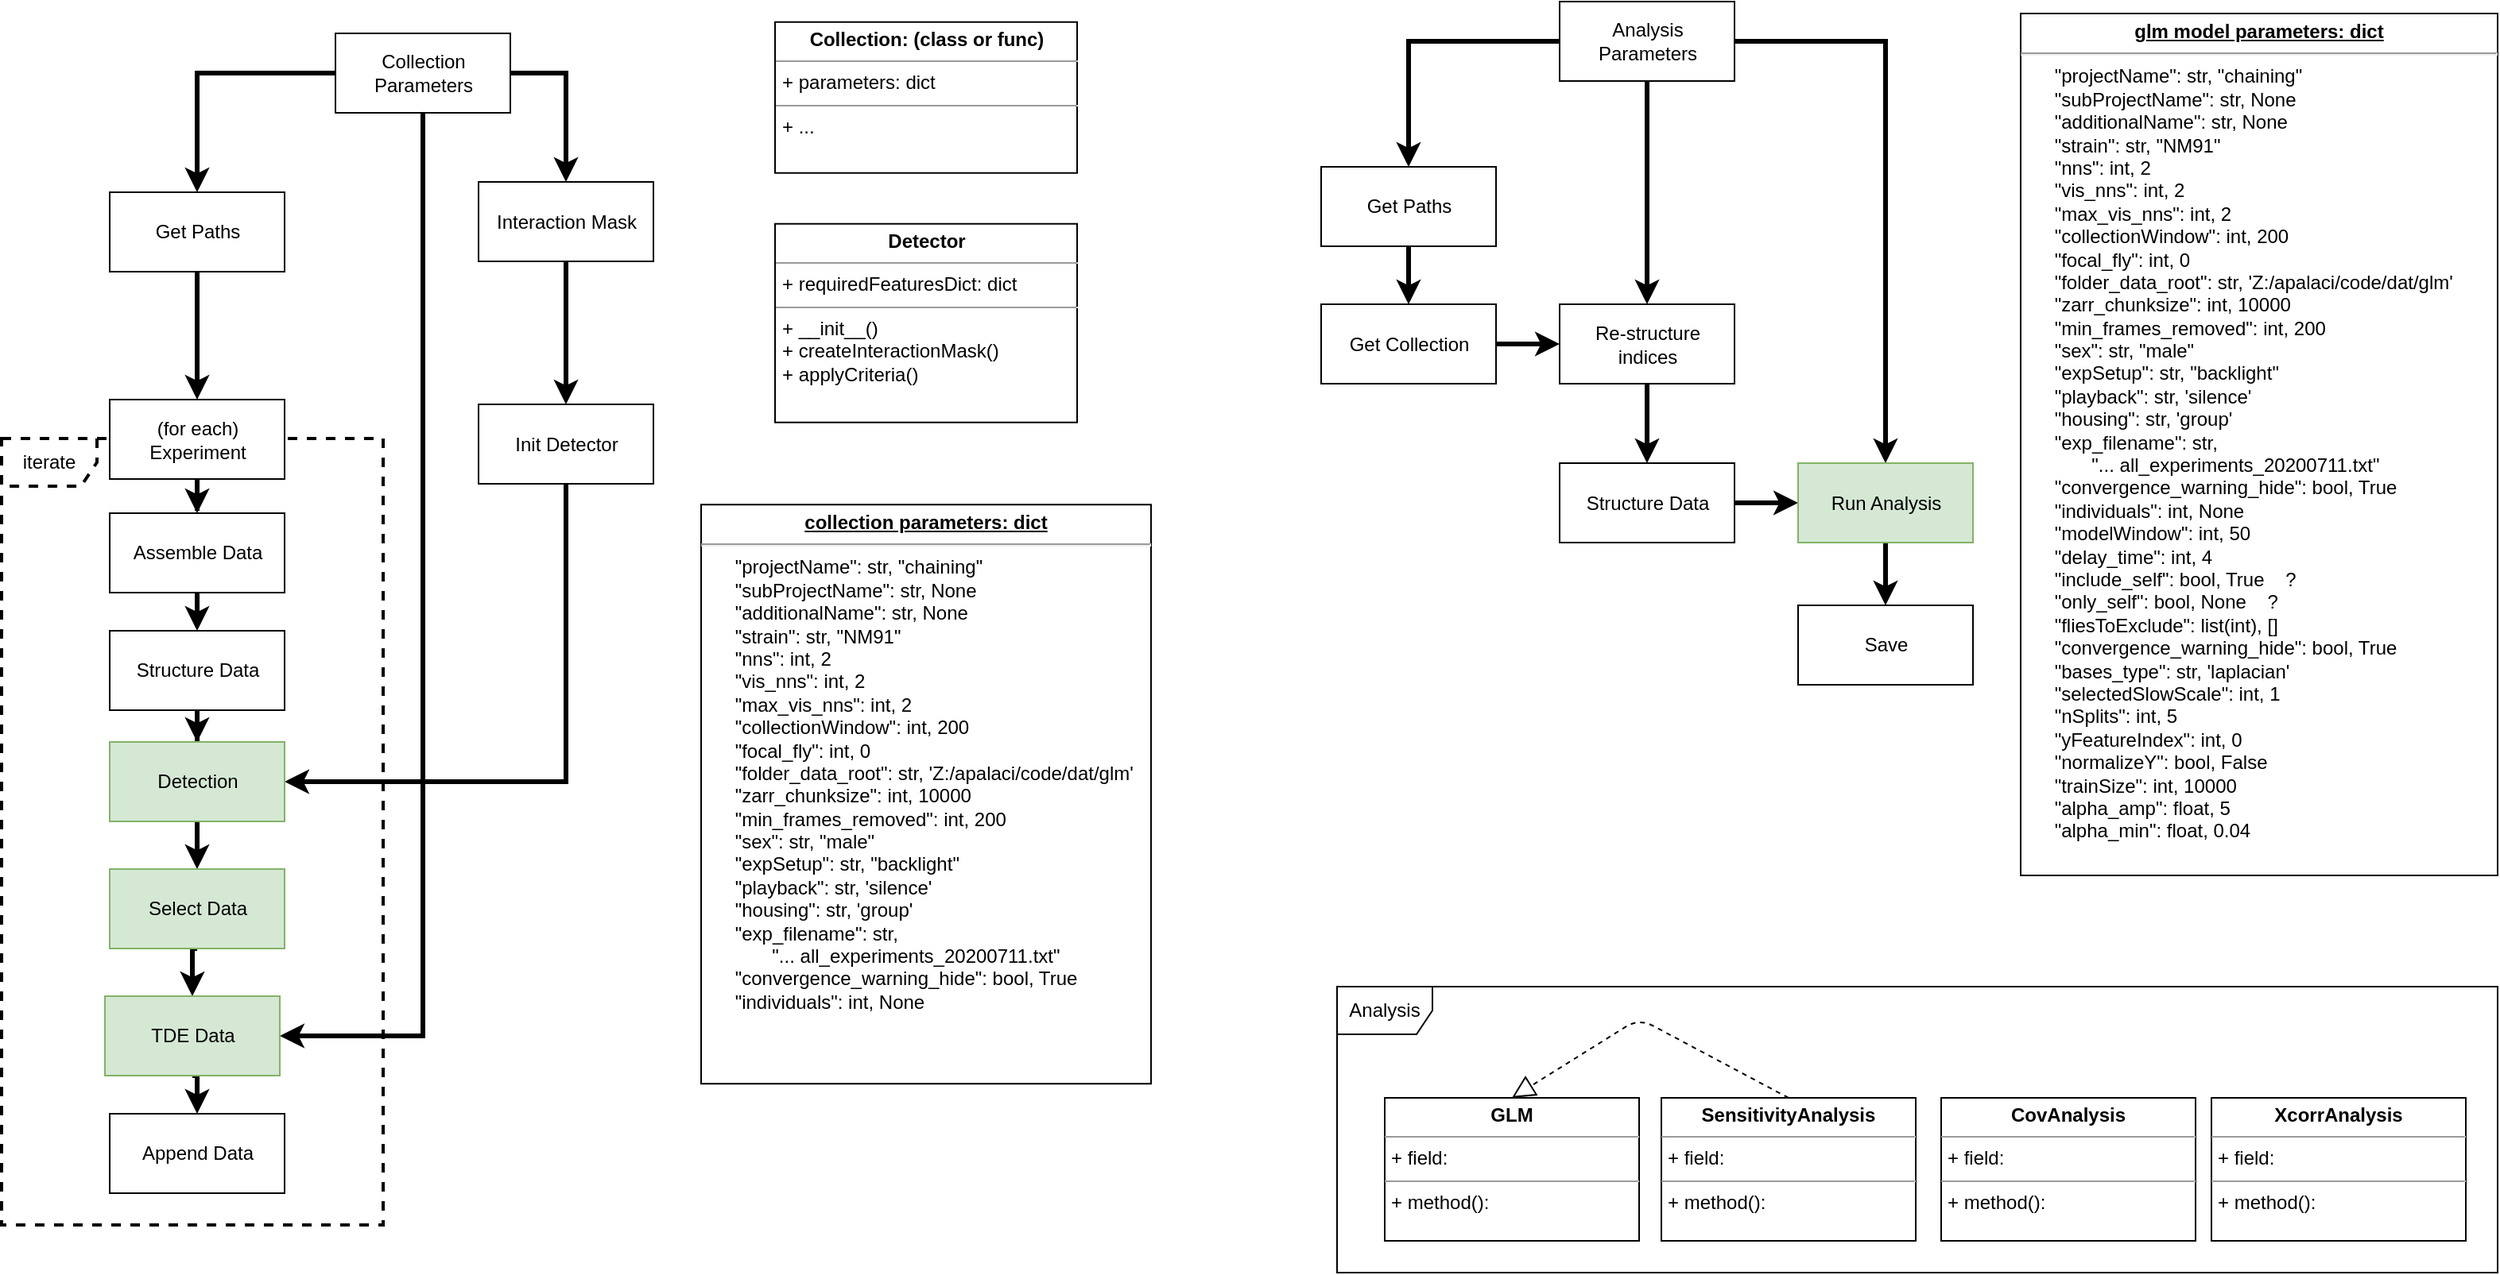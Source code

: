 <mxfile version="13.5.3" type="github">
  <diagram id="C5RBs43oDa-KdzZeNtuy" name="Page-1">
    <mxGraphModel dx="1705" dy="1039" grid="1" gridSize="10" guides="1" tooltips="1" connect="1" arrows="1" fold="1" page="1" pageScale="1" pageWidth="827" pageHeight="1169" math="0" shadow="0">
      <root>
        <mxCell id="WIyWlLk6GJQsqaUBKTNV-0" />
        <mxCell id="WIyWlLk6GJQsqaUBKTNV-1" parent="WIyWlLk6GJQsqaUBKTNV-0" />
        <mxCell id="JFaj89N5qPcVZCkDRtx0-77" value="iterate" style="shape=umlFrame;whiteSpace=wrap;html=1;dashed=1;strokeWidth=2;perimeterSpacing=0;" vertex="1" parent="WIyWlLk6GJQsqaUBKTNV-1">
          <mxGeometry x="20" y="295" width="240" height="495" as="geometry" />
        </mxCell>
        <mxCell id="JFaj89N5qPcVZCkDRtx0-0" value="Analysis" style="shape=umlFrame;whiteSpace=wrap;html=1;" vertex="1" parent="WIyWlLk6GJQsqaUBKTNV-1">
          <mxGeometry x="860" y="640" width="730" height="180" as="geometry" />
        </mxCell>
        <mxCell id="7A2K2rDcp2J9R2zN9RBH-4" value="&lt;p style=&quot;margin: 0px ; margin-top: 4px ; text-align: center&quot;&gt;&lt;b&gt;GLM&lt;br&gt;&lt;/b&gt;&lt;/p&gt;&lt;hr size=&quot;1&quot;&gt;&lt;p style=&quot;margin: 0px ; margin-left: 4px&quot;&gt;+ field: &lt;br&gt;&lt;/p&gt;&lt;hr size=&quot;1&quot;&gt;&lt;p style=&quot;margin: 0px ; margin-left: 4px&quot;&gt;+ method(): &lt;br&gt;&lt;/p&gt;" style="verticalAlign=top;align=left;overflow=fill;fontSize=12;fontFamily=Helvetica;html=1;" parent="WIyWlLk6GJQsqaUBKTNV-1" vertex="1">
          <mxGeometry x="890" y="710" width="160" height="90" as="geometry" />
        </mxCell>
        <mxCell id="JFaj89N5qPcVZCkDRtx0-1" value="&lt;p style=&quot;margin: 0px ; margin-top: 4px ; text-align: center&quot;&gt;&lt;b&gt;SensitivityAnalysis&lt;br&gt;&lt;/b&gt;&lt;/p&gt;&lt;hr size=&quot;1&quot;&gt;&lt;p style=&quot;margin: 0px ; margin-left: 4px&quot;&gt;+ field: &lt;br&gt;&lt;/p&gt;&lt;hr size=&quot;1&quot;&gt;&lt;p style=&quot;margin: 0px ; margin-left: 4px&quot;&gt;+ method(): &lt;br&gt;&lt;/p&gt;" style="verticalAlign=top;align=left;overflow=fill;fontSize=12;fontFamily=Helvetica;html=1;" vertex="1" parent="WIyWlLk6GJQsqaUBKTNV-1">
          <mxGeometry x="1064" y="710" width="160" height="90" as="geometry" />
        </mxCell>
        <mxCell id="JFaj89N5qPcVZCkDRtx0-2" value="&lt;p style=&quot;margin: 0px ; margin-top: 4px ; text-align: center&quot;&gt;&lt;b&gt;CovAnalysis&lt;br&gt;&lt;/b&gt;&lt;/p&gt;&lt;hr size=&quot;1&quot;&gt;&lt;p style=&quot;margin: 0px ; margin-left: 4px&quot;&gt;+ field: &lt;br&gt;&lt;/p&gt;&lt;hr size=&quot;1&quot;&gt;&lt;p style=&quot;margin: 0px ; margin-left: 4px&quot;&gt;+ method(): &lt;br&gt;&lt;/p&gt;" style="verticalAlign=top;align=left;overflow=fill;fontSize=12;fontFamily=Helvetica;html=1;" vertex="1" parent="WIyWlLk6GJQsqaUBKTNV-1">
          <mxGeometry x="1240" y="710" width="160" height="90" as="geometry" />
        </mxCell>
        <mxCell id="JFaj89N5qPcVZCkDRtx0-3" value="&lt;p style=&quot;margin: 0px ; margin-top: 4px ; text-align: center&quot;&gt;&lt;b&gt;XcorrAnalysis&lt;br&gt;&lt;/b&gt;&lt;/p&gt;&lt;hr size=&quot;1&quot;&gt;&lt;p style=&quot;margin: 0px ; margin-left: 4px&quot;&gt;+ field: &lt;br&gt;&lt;/p&gt;&lt;hr size=&quot;1&quot;&gt;&lt;p style=&quot;margin: 0px ; margin-left: 4px&quot;&gt;+ method(): &lt;br&gt;&lt;/p&gt;" style="verticalAlign=top;align=left;overflow=fill;fontSize=12;fontFamily=Helvetica;html=1;" vertex="1" parent="WIyWlLk6GJQsqaUBKTNV-1">
          <mxGeometry x="1410" y="710" width="160" height="90" as="geometry" />
        </mxCell>
        <mxCell id="JFaj89N5qPcVZCkDRtx0-4" value="" style="endArrow=block;dashed=1;endFill=0;endSize=12;html=1;exitX=0.5;exitY=0;exitDx=0;exitDy=0;entryX=0.5;entryY=0;entryDx=0;entryDy=0;" edge="1" parent="WIyWlLk6GJQsqaUBKTNV-1" source="JFaj89N5qPcVZCkDRtx0-1" target="7A2K2rDcp2J9R2zN9RBH-4">
          <mxGeometry width="160" relative="1" as="geometry">
            <mxPoint x="1140" y="1060" as="sourcePoint" />
            <mxPoint x="1300" y="1060" as="targetPoint" />
            <Array as="points">
              <mxPoint x="1050" y="660" />
            </Array>
          </mxGeometry>
        </mxCell>
        <mxCell id="JFaj89N5qPcVZCkDRtx0-89" style="edgeStyle=orthogonalEdgeStyle;rounded=0;orthogonalLoop=1;jettySize=auto;html=1;exitX=1;exitY=0.5;exitDx=0;exitDy=0;entryX=0.5;entryY=0;entryDx=0;entryDy=0;strokeWidth=3;" edge="1" parent="WIyWlLk6GJQsqaUBKTNV-1" source="JFaj89N5qPcVZCkDRtx0-44" target="JFaj89N5qPcVZCkDRtx0-99">
          <mxGeometry relative="1" as="geometry">
            <mxPoint x="295" y="140" as="targetPoint" />
          </mxGeometry>
        </mxCell>
        <mxCell id="JFaj89N5qPcVZCkDRtx0-91" style="edgeStyle=orthogonalEdgeStyle;rounded=0;orthogonalLoop=1;jettySize=auto;html=1;entryX=0.5;entryY=0;entryDx=0;entryDy=0;strokeWidth=3;exitX=0;exitY=0.5;exitDx=0;exitDy=0;" edge="1" parent="WIyWlLk6GJQsqaUBKTNV-1" source="JFaj89N5qPcVZCkDRtx0-44" target="JFaj89N5qPcVZCkDRtx0-47">
          <mxGeometry relative="1" as="geometry" />
        </mxCell>
        <mxCell id="JFaj89N5qPcVZCkDRtx0-145" style="edgeStyle=orthogonalEdgeStyle;rounded=0;orthogonalLoop=1;jettySize=auto;html=1;entryX=1;entryY=0.5;entryDx=0;entryDy=0;startArrow=none;startFill=0;strokeWidth=3;" edge="1" parent="WIyWlLk6GJQsqaUBKTNV-1" source="JFaj89N5qPcVZCkDRtx0-44" target="JFaj89N5qPcVZCkDRtx0-139">
          <mxGeometry relative="1" as="geometry">
            <Array as="points">
              <mxPoint x="285" y="671" />
            </Array>
          </mxGeometry>
        </mxCell>
        <mxCell id="JFaj89N5qPcVZCkDRtx0-44" value="&lt;div&gt;Collection&lt;br&gt;&lt;/div&gt;&lt;div&gt;Parameters&lt;/div&gt;" style="html=1;" vertex="1" parent="WIyWlLk6GJQsqaUBKTNV-1">
          <mxGeometry x="230" y="40" width="110" height="50" as="geometry" />
        </mxCell>
        <mxCell id="JFaj89N5qPcVZCkDRtx0-79" style="edgeStyle=orthogonalEdgeStyle;rounded=0;orthogonalLoop=1;jettySize=auto;html=1;exitX=0.5;exitY=1;exitDx=0;exitDy=0;entryX=0.5;entryY=0;entryDx=0;entryDy=0;strokeWidth=3;" edge="1" parent="WIyWlLk6GJQsqaUBKTNV-1" source="JFaj89N5qPcVZCkDRtx0-47" target="JFaj89N5qPcVZCkDRtx0-78">
          <mxGeometry relative="1" as="geometry" />
        </mxCell>
        <mxCell id="JFaj89N5qPcVZCkDRtx0-47" value="Get Paths" style="html=1;" vertex="1" parent="WIyWlLk6GJQsqaUBKTNV-1">
          <mxGeometry x="88" y="140" width="110" height="50" as="geometry" />
        </mxCell>
        <mxCell id="JFaj89N5qPcVZCkDRtx0-64" style="edgeStyle=orthogonalEdgeStyle;rounded=0;orthogonalLoop=1;jettySize=auto;html=1;exitX=0.5;exitY=1;exitDx=0;exitDy=0;entryX=0.5;entryY=0;entryDx=0;entryDy=0;strokeWidth=3;" edge="1" parent="WIyWlLk6GJQsqaUBKTNV-1" source="JFaj89N5qPcVZCkDRtx0-49" target="JFaj89N5qPcVZCkDRtx0-58">
          <mxGeometry relative="1" as="geometry" />
        </mxCell>
        <mxCell id="JFaj89N5qPcVZCkDRtx0-49" value="Assemble Data" style="html=1;" vertex="1" parent="WIyWlLk6GJQsqaUBKTNV-1">
          <mxGeometry x="88" y="342" width="110" height="50" as="geometry" />
        </mxCell>
        <mxCell id="JFaj89N5qPcVZCkDRtx0-144" style="edgeStyle=orthogonalEdgeStyle;rounded=0;orthogonalLoop=1;jettySize=auto;html=1;exitX=0.5;exitY=1;exitDx=0;exitDy=0;startArrow=none;startFill=0;strokeWidth=3;" edge="1" parent="WIyWlLk6GJQsqaUBKTNV-1" source="JFaj89N5qPcVZCkDRtx0-58" target="JFaj89N5qPcVZCkDRtx0-102">
          <mxGeometry relative="1" as="geometry" />
        </mxCell>
        <mxCell id="JFaj89N5qPcVZCkDRtx0-58" value="Structure Data" style="html=1;" vertex="1" parent="WIyWlLk6GJQsqaUBKTNV-1">
          <mxGeometry x="88" y="416" width="110" height="50" as="geometry" />
        </mxCell>
        <mxCell id="JFaj89N5qPcVZCkDRtx0-59" value="Append Data" style="html=1;" vertex="1" parent="WIyWlLk6GJQsqaUBKTNV-1">
          <mxGeometry x="88" y="720" width="110" height="50" as="geometry" />
        </mxCell>
        <mxCell id="JFaj89N5qPcVZCkDRtx0-75" style="edgeStyle=orthogonalEdgeStyle;rounded=0;orthogonalLoop=1;jettySize=auto;html=1;exitX=0.5;exitY=1;exitDx=0;exitDy=0;entryX=0.5;entryY=0;entryDx=0;entryDy=0;strokeWidth=3;" edge="1" parent="WIyWlLk6GJQsqaUBKTNV-1" source="JFaj89N5qPcVZCkDRtx0-99" target="JFaj89N5qPcVZCkDRtx0-101">
          <mxGeometry relative="1" as="geometry">
            <mxPoint x="235" y="183.5" as="sourcePoint" />
            <mxPoint x="470" y="278.5" as="targetPoint" />
          </mxGeometry>
        </mxCell>
        <mxCell id="JFaj89N5qPcVZCkDRtx0-80" style="edgeStyle=orthogonalEdgeStyle;rounded=0;orthogonalLoop=1;jettySize=auto;html=1;exitX=0.5;exitY=1;exitDx=0;exitDy=0;strokeWidth=3;" edge="1" parent="WIyWlLk6GJQsqaUBKTNV-1" source="JFaj89N5qPcVZCkDRtx0-78" target="JFaj89N5qPcVZCkDRtx0-49">
          <mxGeometry relative="1" as="geometry" />
        </mxCell>
        <mxCell id="JFaj89N5qPcVZCkDRtx0-78" value="&lt;div&gt;(for each)&lt;/div&gt;&lt;div&gt;Experiment&lt;/div&gt;" style="html=1;" vertex="1" parent="WIyWlLk6GJQsqaUBKTNV-1">
          <mxGeometry x="88" y="270.5" width="110" height="50" as="geometry" />
        </mxCell>
        <mxCell id="JFaj89N5qPcVZCkDRtx0-92" value="&lt;p style=&quot;margin: 0px ; margin-top: 4px ; text-align: center&quot;&gt;&lt;b&gt;Detector&lt;br&gt;&lt;/b&gt;&lt;/p&gt;&lt;hr size=&quot;1&quot;&gt;&lt;p style=&quot;margin: 0px ; margin-left: 4px&quot;&gt;+ requiredFeaturesDict: dict&lt;br&gt;&lt;/p&gt;&lt;hr size=&quot;1&quot;&gt;&lt;p style=&quot;margin: 0px ; margin-left: 4px&quot;&gt;+ __init__()&lt;/p&gt;&lt;p style=&quot;margin: 0px ; margin-left: 4px&quot;&gt;+ createInteractionMask()&lt;/p&gt;&lt;p style=&quot;margin: 0px ; margin-left: 4px&quot;&gt;+ applyCriteria()&lt;/p&gt;" style="verticalAlign=top;align=left;overflow=fill;fontSize=12;fontFamily=Helvetica;html=1;" vertex="1" parent="WIyWlLk6GJQsqaUBKTNV-1">
          <mxGeometry x="506.5" y="159.87" width="190" height="125" as="geometry" />
        </mxCell>
        <mxCell id="JFaj89N5qPcVZCkDRtx0-99" value="Interaction Mask" style="html=1;" vertex="1" parent="WIyWlLk6GJQsqaUBKTNV-1">
          <mxGeometry x="320" y="133.5" width="110" height="50" as="geometry" />
        </mxCell>
        <mxCell id="JFaj89N5qPcVZCkDRtx0-106" style="edgeStyle=orthogonalEdgeStyle;rounded=0;orthogonalLoop=1;jettySize=auto;html=1;exitX=0.5;exitY=1;exitDx=0;exitDy=0;entryX=1;entryY=0.5;entryDx=0;entryDy=0;startArrow=none;startFill=0;strokeWidth=3;" edge="1" parent="WIyWlLk6GJQsqaUBKTNV-1" source="JFaj89N5qPcVZCkDRtx0-101" target="JFaj89N5qPcVZCkDRtx0-102">
          <mxGeometry relative="1" as="geometry" />
        </mxCell>
        <mxCell id="JFaj89N5qPcVZCkDRtx0-101" value="Init Detector" style="html=1;" vertex="1" parent="WIyWlLk6GJQsqaUBKTNV-1">
          <mxGeometry x="320" y="273.5" width="110" height="50" as="geometry" />
        </mxCell>
        <mxCell id="JFaj89N5qPcVZCkDRtx0-140" style="edgeStyle=orthogonalEdgeStyle;rounded=0;orthogonalLoop=1;jettySize=auto;html=1;exitX=0.5;exitY=1;exitDx=0;exitDy=0;entryX=0.5;entryY=0;entryDx=0;entryDy=0;startArrow=none;startFill=0;strokeWidth=3;" edge="1" parent="WIyWlLk6GJQsqaUBKTNV-1" source="JFaj89N5qPcVZCkDRtx0-102" target="JFaj89N5qPcVZCkDRtx0-138">
          <mxGeometry relative="1" as="geometry" />
        </mxCell>
        <mxCell id="JFaj89N5qPcVZCkDRtx0-102" value="Detection" style="html=1;fillColor=#d5e8d4;strokeColor=#82b366;" vertex="1" parent="WIyWlLk6GJQsqaUBKTNV-1">
          <mxGeometry x="88" y="486" width="110" height="50" as="geometry" />
        </mxCell>
        <mxCell id="JFaj89N5qPcVZCkDRtx0-104" value="&lt;p style=&quot;margin: 0px ; margin-top: 4px ; text-align: center&quot;&gt;&lt;b&gt;Collection: (class or func)&lt;br&gt;&lt;/b&gt;&lt;/p&gt;&lt;hr size=&quot;1&quot;&gt;&lt;p style=&quot;margin: 0px ; margin-left: 4px&quot;&gt;+ parameters: dict&lt;br&gt;&lt;/p&gt;&lt;hr size=&quot;1&quot;&gt;&lt;p style=&quot;margin: 0px ; margin-left: 4px&quot;&gt;+ ...&lt;br&gt;&lt;/p&gt;" style="verticalAlign=top;align=left;overflow=fill;fontSize=12;fontFamily=Helvetica;html=1;" vertex="1" parent="WIyWlLk6GJQsqaUBKTNV-1">
          <mxGeometry x="506.5" y="32.87" width="190" height="95" as="geometry" />
        </mxCell>
        <mxCell id="JFaj89N5qPcVZCkDRtx0-107" value="&lt;p style=&quot;margin: 0px ; margin-top: 4px ; text-align: center ; text-decoration: underline&quot;&gt;&lt;b&gt;collection parameters: dict&lt;br&gt;&lt;/b&gt;&lt;/p&gt;&lt;hr&gt;&lt;p style=&quot;margin: 0px ; margin-left: 8px&quot;&gt;&amp;nbsp;&amp;nbsp;&amp;nbsp; &quot;projectName&quot;: str, &quot;chaining&quot;&lt;br&gt;&amp;nbsp;&amp;nbsp;&amp;nbsp; &quot;subProjectName&quot;: str, None&lt;br&gt;&amp;nbsp;&amp;nbsp;&amp;nbsp; &quot;additionalName&quot;: str, None&lt;br&gt;&amp;nbsp;&amp;nbsp;&amp;nbsp; &quot;strain&quot;: str, &quot;NM91&quot;&lt;br&gt;&amp;nbsp;&amp;nbsp;&amp;nbsp; &quot;nns&quot;: int, 2&lt;br&gt;&amp;nbsp;&amp;nbsp;&amp;nbsp; &quot;vis_nns&quot;: int, 2&lt;br&gt;&amp;nbsp;&amp;nbsp;&amp;nbsp; &quot;max_vis_nns&quot;: int, 2&lt;br&gt;&amp;nbsp;&amp;nbsp;&amp;nbsp; &quot;collectionWindow&quot;: int, 200&lt;br&gt;&amp;nbsp;&amp;nbsp;&amp;nbsp; &quot;focal_fly&quot;: int, 0&lt;br&gt;&amp;nbsp;&amp;nbsp;&amp;nbsp; &quot;folder_data_root&quot;: str, &#39;Z:/apalaci/code/dat/glm&#39;&lt;br&gt;&amp;nbsp;&amp;nbsp;&amp;nbsp; &quot;zarr_chunksize&quot;: int, 10000&lt;br&gt;&amp;nbsp;&amp;nbsp;&amp;nbsp; &quot;min_frames_removed&quot;: int, 200&lt;br&gt;&amp;nbsp;&amp;nbsp;&amp;nbsp; &quot;sex&quot;: str, &quot;male&quot;&lt;br&gt;&amp;nbsp;&amp;nbsp;&amp;nbsp; &quot;expSetup&quot;: str, &quot;backlight&quot;&lt;br&gt;&amp;nbsp;&amp;nbsp;&amp;nbsp; &quot;playback&quot;: str, &#39;silence&#39;&lt;br&gt;&amp;nbsp;&amp;nbsp;&amp;nbsp; &quot;housing&quot;: str, &#39;group&#39;&lt;br&gt;&amp;nbsp;&amp;nbsp;&amp;nbsp; &quot;exp_filename&quot;: str,&lt;br&gt;&lt;/p&gt;&lt;p style=&quot;margin: 0px ; margin-left: 8px&quot;&gt;&amp;nbsp;&amp;nbsp;&amp;nbsp;&amp;nbsp;&amp;nbsp;&amp;nbsp;&amp;nbsp;&amp;nbsp;&amp;nbsp;&amp;nbsp; &quot;... all_experiments_20200711.txt&quot;&lt;br&gt;&amp;nbsp;&amp;nbsp;&amp;nbsp; &quot;convergence_warning_hide&quot;: bool, True&lt;br&gt;&amp;nbsp;&amp;nbsp;&amp;nbsp; &quot;individuals&quot;: int, None&lt;br&gt;&lt;/p&gt;" style="verticalAlign=top;align=left;overflow=fill;fontSize=12;fontFamily=Helvetica;html=1;strokeWidth=1;" vertex="1" parent="WIyWlLk6GJQsqaUBKTNV-1">
          <mxGeometry x="460" y="336.62" width="283" height="364.5" as="geometry" />
        </mxCell>
        <mxCell id="JFaj89N5qPcVZCkDRtx0-129" style="edgeStyle=orthogonalEdgeStyle;rounded=0;orthogonalLoop=1;jettySize=auto;html=1;exitX=0;exitY=0.5;exitDx=0;exitDy=0;entryX=0.5;entryY=0;entryDx=0;entryDy=0;startArrow=none;startFill=0;strokeWidth=3;" edge="1" parent="WIyWlLk6GJQsqaUBKTNV-1" source="JFaj89N5qPcVZCkDRtx0-112" target="JFaj89N5qPcVZCkDRtx0-114">
          <mxGeometry relative="1" as="geometry" />
        </mxCell>
        <mxCell id="JFaj89N5qPcVZCkDRtx0-130" style="edgeStyle=orthogonalEdgeStyle;rounded=0;orthogonalLoop=1;jettySize=auto;html=1;exitX=0.5;exitY=1;exitDx=0;exitDy=0;entryX=0.5;entryY=0;entryDx=0;entryDy=0;startArrow=none;startFill=0;strokeWidth=3;" edge="1" parent="WIyWlLk6GJQsqaUBKTNV-1" source="JFaj89N5qPcVZCkDRtx0-112" target="JFaj89N5qPcVZCkDRtx0-127">
          <mxGeometry relative="1" as="geometry" />
        </mxCell>
        <mxCell id="JFaj89N5qPcVZCkDRtx0-131" style="edgeStyle=orthogonalEdgeStyle;rounded=0;orthogonalLoop=1;jettySize=auto;html=1;exitX=1;exitY=0.5;exitDx=0;exitDy=0;startArrow=none;startFill=0;strokeWidth=3;" edge="1" parent="WIyWlLk6GJQsqaUBKTNV-1" source="JFaj89N5qPcVZCkDRtx0-112" target="JFaj89N5qPcVZCkDRtx0-128">
          <mxGeometry relative="1" as="geometry" />
        </mxCell>
        <mxCell id="JFaj89N5qPcVZCkDRtx0-112" value="&lt;div&gt;Analysis&lt;br&gt;&lt;/div&gt;&lt;div&gt;Parameters&lt;/div&gt;" style="html=1;" vertex="1" parent="WIyWlLk6GJQsqaUBKTNV-1">
          <mxGeometry x="1000" y="20" width="110" height="50" as="geometry" />
        </mxCell>
        <mxCell id="JFaj89N5qPcVZCkDRtx0-132" style="edgeStyle=orthogonalEdgeStyle;rounded=0;orthogonalLoop=1;jettySize=auto;html=1;exitX=0.5;exitY=1;exitDx=0;exitDy=0;entryX=0.5;entryY=0;entryDx=0;entryDy=0;startArrow=none;startFill=0;strokeWidth=3;" edge="1" parent="WIyWlLk6GJQsqaUBKTNV-1" source="JFaj89N5qPcVZCkDRtx0-114" target="JFaj89N5qPcVZCkDRtx0-116">
          <mxGeometry relative="1" as="geometry" />
        </mxCell>
        <mxCell id="JFaj89N5qPcVZCkDRtx0-114" value="Get Paths" style="html=1;" vertex="1" parent="WIyWlLk6GJQsqaUBKTNV-1">
          <mxGeometry x="850" y="124" width="110" height="50" as="geometry" />
        </mxCell>
        <mxCell id="JFaj89N5qPcVZCkDRtx0-134" style="edgeStyle=orthogonalEdgeStyle;rounded=0;orthogonalLoop=1;jettySize=auto;html=1;exitX=1;exitY=0.5;exitDx=0;exitDy=0;startArrow=none;startFill=0;strokeWidth=3;" edge="1" parent="WIyWlLk6GJQsqaUBKTNV-1" source="JFaj89N5qPcVZCkDRtx0-116" target="JFaj89N5qPcVZCkDRtx0-127">
          <mxGeometry relative="1" as="geometry" />
        </mxCell>
        <mxCell id="JFaj89N5qPcVZCkDRtx0-116" value="Get Collection" style="html=1;" vertex="1" parent="WIyWlLk6GJQsqaUBKTNV-1">
          <mxGeometry x="850" y="210.5" width="110" height="50" as="geometry" />
        </mxCell>
        <mxCell id="JFaj89N5qPcVZCkDRtx0-135" style="edgeStyle=orthogonalEdgeStyle;rounded=0;orthogonalLoop=1;jettySize=auto;html=1;exitX=1;exitY=0.5;exitDx=0;exitDy=0;entryX=0;entryY=0.5;entryDx=0;entryDy=0;startArrow=none;startFill=0;strokeWidth=3;" edge="1" parent="WIyWlLk6GJQsqaUBKTNV-1" source="JFaj89N5qPcVZCkDRtx0-118" target="JFaj89N5qPcVZCkDRtx0-128">
          <mxGeometry relative="1" as="geometry" />
        </mxCell>
        <mxCell id="JFaj89N5qPcVZCkDRtx0-118" value="Structure Data" style="html=1;" vertex="1" parent="WIyWlLk6GJQsqaUBKTNV-1">
          <mxGeometry x="1000" y="310.5" width="110" height="50" as="geometry" />
        </mxCell>
        <mxCell id="JFaj89N5qPcVZCkDRtx0-121" value="Save" style="html=1;" vertex="1" parent="WIyWlLk6GJQsqaUBKTNV-1">
          <mxGeometry x="1150" y="400" width="110" height="50" as="geometry" />
        </mxCell>
        <mxCell id="JFaj89N5qPcVZCkDRtx0-133" style="edgeStyle=orthogonalEdgeStyle;rounded=0;orthogonalLoop=1;jettySize=auto;html=1;exitX=0.5;exitY=1;exitDx=0;exitDy=0;entryX=0.5;entryY=0;entryDx=0;entryDy=0;startArrow=none;startFill=0;strokeWidth=3;" edge="1" parent="WIyWlLk6GJQsqaUBKTNV-1" source="JFaj89N5qPcVZCkDRtx0-127" target="JFaj89N5qPcVZCkDRtx0-118">
          <mxGeometry relative="1" as="geometry" />
        </mxCell>
        <mxCell id="JFaj89N5qPcVZCkDRtx0-127" value="&lt;div&gt;Re-structure&lt;/div&gt;&lt;div&gt;indices&lt;/div&gt;" style="html=1;" vertex="1" parent="WIyWlLk6GJQsqaUBKTNV-1">
          <mxGeometry x="1000" y="210.5" width="110" height="50" as="geometry" />
        </mxCell>
        <mxCell id="JFaj89N5qPcVZCkDRtx0-136" style="edgeStyle=orthogonalEdgeStyle;rounded=0;orthogonalLoop=1;jettySize=auto;html=1;exitX=0.5;exitY=1;exitDx=0;exitDy=0;startArrow=none;startFill=0;strokeWidth=3;" edge="1" parent="WIyWlLk6GJQsqaUBKTNV-1" source="JFaj89N5qPcVZCkDRtx0-128" target="JFaj89N5qPcVZCkDRtx0-121">
          <mxGeometry relative="1" as="geometry" />
        </mxCell>
        <mxCell id="JFaj89N5qPcVZCkDRtx0-128" value="Run Analysis" style="html=1;fillColor=#d5e8d4;strokeColor=#82b366;" vertex="1" parent="WIyWlLk6GJQsqaUBKTNV-1">
          <mxGeometry x="1150" y="310.5" width="110" height="50" as="geometry" />
        </mxCell>
        <mxCell id="JFaj89N5qPcVZCkDRtx0-141" style="edgeStyle=orthogonalEdgeStyle;rounded=0;orthogonalLoop=1;jettySize=auto;html=1;exitX=0.5;exitY=1;exitDx=0;exitDy=0;entryX=0.5;entryY=0;entryDx=0;entryDy=0;startArrow=none;startFill=0;strokeWidth=3;" edge="1" parent="WIyWlLk6GJQsqaUBKTNV-1" source="JFaj89N5qPcVZCkDRtx0-138" target="JFaj89N5qPcVZCkDRtx0-139">
          <mxGeometry relative="1" as="geometry" />
        </mxCell>
        <mxCell id="JFaj89N5qPcVZCkDRtx0-138" value="Select Data" style="html=1;fillColor=#d5e8d4;strokeColor=#82b366;" vertex="1" parent="WIyWlLk6GJQsqaUBKTNV-1">
          <mxGeometry x="88" y="566" width="110" height="50" as="geometry" />
        </mxCell>
        <mxCell id="JFaj89N5qPcVZCkDRtx0-142" style="edgeStyle=orthogonalEdgeStyle;rounded=0;orthogonalLoop=1;jettySize=auto;html=1;exitX=0.5;exitY=1;exitDx=0;exitDy=0;entryX=0.5;entryY=0;entryDx=0;entryDy=0;startArrow=none;startFill=0;strokeWidth=3;" edge="1" parent="WIyWlLk6GJQsqaUBKTNV-1" source="JFaj89N5qPcVZCkDRtx0-139" target="JFaj89N5qPcVZCkDRtx0-59">
          <mxGeometry relative="1" as="geometry" />
        </mxCell>
        <mxCell id="JFaj89N5qPcVZCkDRtx0-139" value="TDE Data" style="html=1;fillColor=#d5e8d4;strokeColor=#82b366;" vertex="1" parent="WIyWlLk6GJQsqaUBKTNV-1">
          <mxGeometry x="85" y="646" width="110" height="50" as="geometry" />
        </mxCell>
        <mxCell id="JFaj89N5qPcVZCkDRtx0-146" value="&lt;p style=&quot;margin: 0px ; margin-top: 4px ; text-align: center ; text-decoration: underline&quot;&gt;&lt;b&gt;glm model parameters: dict&lt;br&gt;&lt;/b&gt;&lt;/p&gt;&lt;hr&gt;&lt;p style=&quot;margin: 0px ; margin-left: 8px&quot;&gt;&amp;nbsp;&amp;nbsp;&amp;nbsp; &quot;projectName&quot;: str, &quot;chaining&quot;&lt;br&gt;&amp;nbsp;&amp;nbsp;&amp;nbsp; &quot;subProjectName&quot;: str, None&lt;br&gt;&amp;nbsp;&amp;nbsp;&amp;nbsp; &quot;additionalName&quot;: str, None&lt;br&gt;&amp;nbsp;&amp;nbsp;&amp;nbsp; &quot;strain&quot;: str, &quot;NM91&quot;&lt;br&gt;&amp;nbsp;&amp;nbsp;&amp;nbsp; &quot;nns&quot;: int, 2&lt;br&gt;&amp;nbsp;&amp;nbsp;&amp;nbsp; &quot;vis_nns&quot;: int, 2&lt;br&gt;&amp;nbsp;&amp;nbsp;&amp;nbsp; &quot;max_vis_nns&quot;: int, 2&lt;br&gt;&amp;nbsp;&amp;nbsp;&amp;nbsp; &quot;collectionWindow&quot;: int, 200&lt;br&gt;&amp;nbsp;&amp;nbsp;&amp;nbsp; &quot;focal_fly&quot;: int, 0&lt;br&gt;&amp;nbsp;&amp;nbsp;&amp;nbsp; &quot;folder_data_root&quot;: str, &#39;Z:/apalaci/code/dat/glm&#39;&lt;br&gt;&amp;nbsp;&amp;nbsp;&amp;nbsp; &quot;zarr_chunksize&quot;: int, 10000&lt;br&gt;&amp;nbsp;&amp;nbsp;&amp;nbsp; &quot;min_frames_removed&quot;: int, 200&lt;br&gt;&amp;nbsp;&amp;nbsp;&amp;nbsp; &quot;sex&quot;: str, &quot;male&quot;&lt;br&gt;&amp;nbsp;&amp;nbsp;&amp;nbsp; &quot;expSetup&quot;: str, &quot;backlight&quot;&lt;br&gt;&amp;nbsp;&amp;nbsp;&amp;nbsp; &quot;playback&quot;: str, &#39;silence&#39;&lt;br&gt;&amp;nbsp;&amp;nbsp;&amp;nbsp; &quot;housing&quot;: str, &#39;group&#39;&lt;br&gt;&amp;nbsp;&amp;nbsp;&amp;nbsp; &quot;exp_filename&quot;: str,&lt;br&gt;&lt;/p&gt;&lt;p style=&quot;margin: 0px ; margin-left: 8px&quot;&gt;&amp;nbsp;&amp;nbsp;&amp;nbsp;&amp;nbsp;&amp;nbsp;&amp;nbsp;&amp;nbsp;&amp;nbsp;&amp;nbsp;&amp;nbsp; &quot;... all_experiments_20200711.txt&quot;&lt;br&gt;&amp;nbsp;&amp;nbsp;&amp;nbsp; &quot;convergence_warning_hide&quot;: bool, True&lt;br&gt;&amp;nbsp;&amp;nbsp;&amp;nbsp; &quot;individuals&quot;: int, None&lt;/p&gt;&lt;p style=&quot;margin: 0px ; margin-left: 8px&quot;&gt;&amp;nbsp;&amp;nbsp;&amp;nbsp; &quot;modelWindow&quot;: int, 50&lt;/p&gt;&lt;p style=&quot;margin: 0px ; margin-left: 8px&quot;&gt;&amp;nbsp;&amp;nbsp;&amp;nbsp; &quot;delay_time&quot;: int, 4&lt;br&gt;&amp;nbsp;&amp;nbsp;&amp;nbsp; &quot;include_self&quot;: bool, True&amp;nbsp;&amp;nbsp;&amp;nbsp; ?&lt;br&gt;&amp;nbsp;&amp;nbsp;&amp;nbsp; &quot;only_self&quot;: bool, None&amp;nbsp;&amp;nbsp;&amp;nbsp; ?&lt;br&gt;&amp;nbsp;&amp;nbsp;&amp;nbsp; &quot;fliesToExclude&quot;: list(int), []&lt;br&gt;&amp;nbsp;&amp;nbsp;&amp;nbsp; &quot;convergence_warning_hide&quot;: bool, True&lt;br&gt;&amp;nbsp;&amp;nbsp;&amp;nbsp; &quot;bases_type&quot;: str, &#39;laplacian&#39;&lt;br&gt;&amp;nbsp;&amp;nbsp;&amp;nbsp; &quot;selectedSlowScale&quot;: int, 1&lt;br&gt;&amp;nbsp;&amp;nbsp;&amp;nbsp; &quot;nSplits&quot;: int, 5&lt;br&gt;&amp;nbsp;&amp;nbsp;&amp;nbsp; &quot;yFeatureIndex&quot;: int, 0&lt;br&gt;&amp;nbsp;&amp;nbsp;&amp;nbsp; &quot;normalizeY&quot;: bool, False&lt;br&gt;&amp;nbsp;&amp;nbsp;&amp;nbsp; &quot;trainSize&quot;: int, 10000&lt;br&gt;&amp;nbsp;&amp;nbsp;&amp;nbsp; &quot;alpha_amp&quot;: float, 5&lt;br&gt;&amp;nbsp;&amp;nbsp;&amp;nbsp; &quot;alpha_min&quot;: float, 0.04&lt;br&gt;&lt;/p&gt;" style="verticalAlign=top;align=left;overflow=fill;fontSize=12;fontFamily=Helvetica;html=1;strokeWidth=1;" vertex="1" parent="WIyWlLk6GJQsqaUBKTNV-1">
          <mxGeometry x="1290" y="27.5" width="300" height="542.5" as="geometry" />
        </mxCell>
      </root>
    </mxGraphModel>
  </diagram>
</mxfile>
